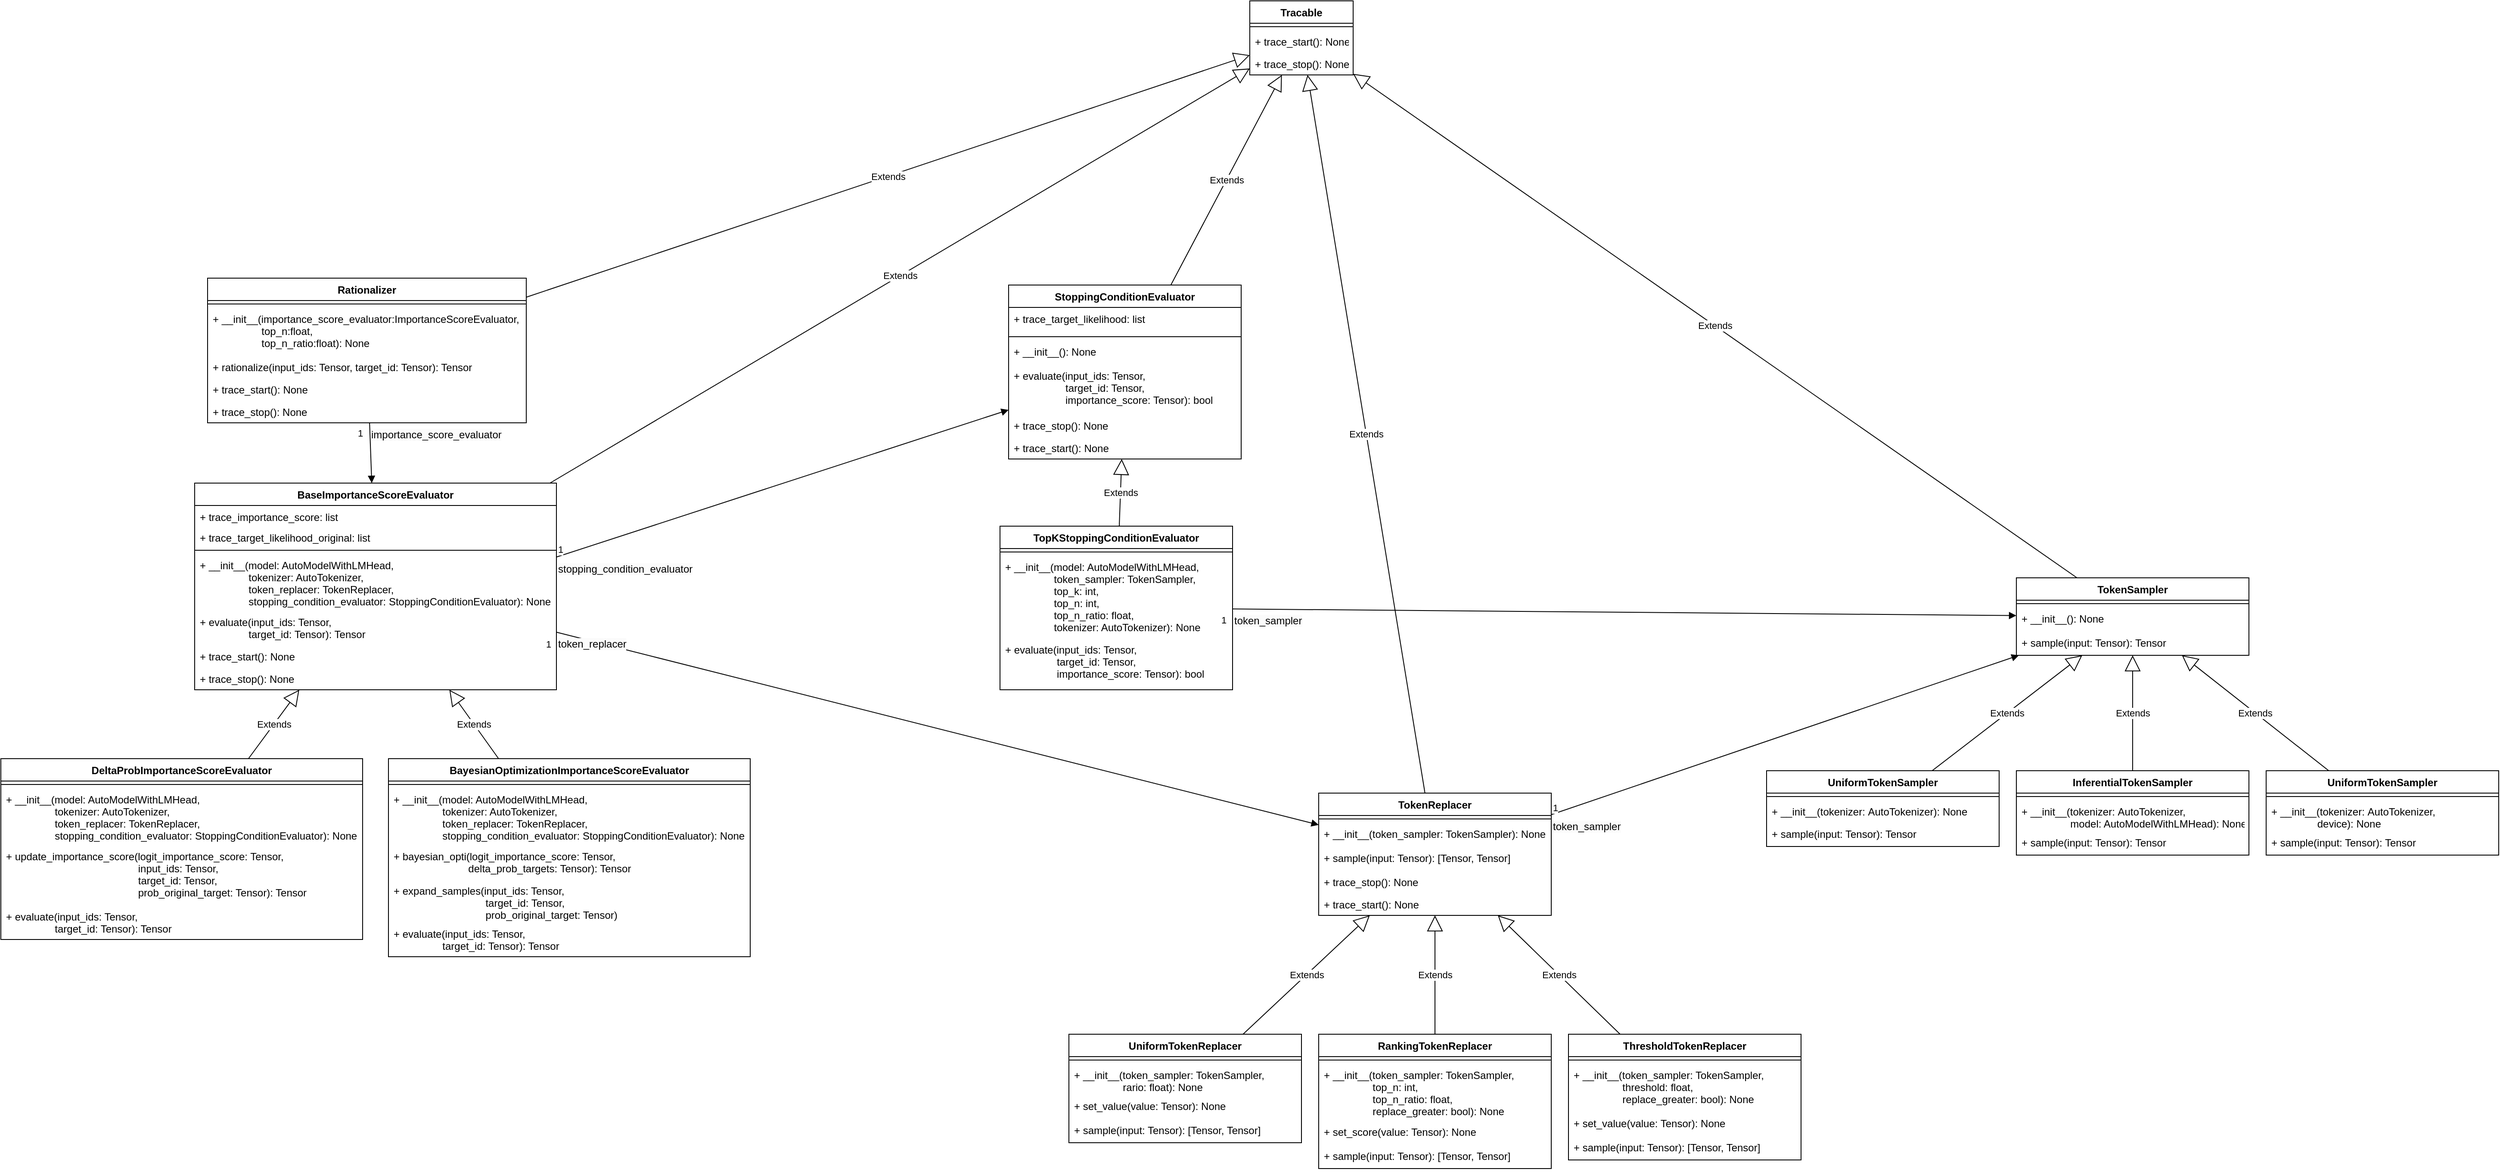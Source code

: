 <mxfile>
    <diagram id="dPkng0ErH9MuvcGicDqQ" name="Page-1">
        <mxGraphModel dx="4055" dy="1575" grid="1" gridSize="10" guides="1" tooltips="1" connect="1" arrows="1" fold="1" page="1" pageScale="1" pageWidth="850" pageHeight="1100" math="0" shadow="0">
            <root>
                <mxCell id="0"/>
                <mxCell id="1" value="Border" parent="0"/>
                <mxCell id="108" value="UniformTokenSampler" style="swimlane;fontStyle=1;align=center;verticalAlign=top;childLayout=stackLayout;horizontal=1;startSize=26;horizontalStack=0;resizeParent=1;resizeParentMax=0;resizeLast=0;collapsible=1;marginBottom=0;" parent="1" vertex="1">
                    <mxGeometry x="2850" y="954" width="270" height="98" as="geometry"/>
                </mxCell>
                <mxCell id="109" value="" style="line;strokeWidth=1;fillColor=none;align=left;verticalAlign=middle;spacingTop=-1;spacingLeft=3;spacingRight=3;rotatable=0;labelPosition=right;points=[];portConstraint=eastwest;strokeColor=inherit;" parent="108" vertex="1">
                    <mxGeometry y="26" width="270" height="8" as="geometry"/>
                </mxCell>
                <mxCell id="110" value="+ __init__(tokenizer: AutoTokenizer, &#10;                device): None" style="text;strokeColor=none;fillColor=none;align=left;verticalAlign=top;spacingLeft=4;spacingRight=4;overflow=hidden;rotatable=0;points=[[0,0.5],[1,0.5]];portConstraint=eastwest;" parent="108" vertex="1">
                    <mxGeometry y="34" width="270" height="36" as="geometry"/>
                </mxCell>
                <mxCell id="111" value="+ sample(input: Tensor): Tensor" style="text;strokeColor=none;fillColor=none;align=left;verticalAlign=top;spacingLeft=4;spacingRight=4;overflow=hidden;rotatable=0;points=[[0,0.5],[1,0.5]];portConstraint=eastwest;" parent="108" vertex="1">
                    <mxGeometry y="70" width="270" height="28" as="geometry"/>
                </mxCell>
                <mxCell id="112" value="Extends" style="endArrow=block;endSize=16;endFill=0;html=1;" parent="1" source="108" target="61" edge="1">
                    <mxGeometry width="160" relative="1" as="geometry">
                        <mxPoint x="2674.118" y="964" as="sourcePoint"/>
                        <mxPoint x="2583.361" y="820" as="targetPoint"/>
                    </mxGeometry>
                </mxCell>
                <mxCell id="122" value="DeltaProbImportanceScoreEvaluator" style="swimlane;fontStyle=1;align=center;verticalAlign=top;childLayout=stackLayout;horizontal=1;startSize=26;horizontalStack=0;resizeParent=1;resizeParentMax=0;resizeLast=0;collapsible=1;marginBottom=0;" vertex="1" parent="1">
                    <mxGeometry x="220" y="940" width="420" height="210" as="geometry">
                        <mxRectangle x="465" y="370" width="190" height="30" as="alternateBounds"/>
                    </mxGeometry>
                </mxCell>
                <mxCell id="125" value="" style="line;strokeWidth=1;fillColor=none;align=left;verticalAlign=middle;spacingTop=-1;spacingLeft=3;spacingRight=3;rotatable=0;labelPosition=right;points=[];portConstraint=eastwest;strokeColor=inherit;" vertex="1" parent="122">
                    <mxGeometry y="26" width="420" height="8" as="geometry"/>
                </mxCell>
                <mxCell id="126" value="+ __init__(model: AutoModelWithLMHead, &#10;                 tokenizer: AutoTokenizer, &#10;                 token_replacer: TokenReplacer, &#10;                 stopping_condition_evaluator: StoppingConditionEvaluator): None" style="text;strokeColor=none;fillColor=none;align=left;verticalAlign=top;spacingLeft=4;spacingRight=4;overflow=hidden;rotatable=0;points=[[0,0.5],[1,0.5]];portConstraint=eastwest;" vertex="1" parent="122">
                    <mxGeometry y="34" width="420" height="66" as="geometry"/>
                </mxCell>
                <mxCell id="127" value="+ update_importance_score(logit_importance_score: Tensor, &#10;                                              input_ids: Tensor, &#10;                                              target_id: Tensor, &#10;                                              prob_original_target: Tensor): Tensor" style="text;strokeColor=none;fillColor=none;align=left;verticalAlign=top;spacingLeft=4;spacingRight=4;overflow=hidden;rotatable=0;points=[[0,0.5],[1,0.5]];portConstraint=eastwest;" vertex="1" parent="122">
                    <mxGeometry y="100" width="420" height="70" as="geometry"/>
                </mxCell>
                <mxCell id="128" value="+ evaluate(input_ids: Tensor, &#10;                  target_id: Tensor): Tensor" style="text;strokeColor=none;fillColor=none;align=left;verticalAlign=top;spacingLeft=4;spacingRight=4;overflow=hidden;rotatable=0;points=[[0,0.5],[1,0.5]];portConstraint=eastwest;" vertex="1" parent="122">
                    <mxGeometry y="170" width="420" height="40" as="geometry"/>
                </mxCell>
                <mxCell id="131" value="BayesianOptimizationImportanceScoreEvaluator" style="swimlane;fontStyle=1;align=center;verticalAlign=top;childLayout=stackLayout;horizontal=1;startSize=26;horizontalStack=0;resizeParent=1;resizeParentMax=0;resizeLast=0;collapsible=1;marginBottom=0;" vertex="1" parent="1">
                    <mxGeometry x="670" y="940" width="420" height="230" as="geometry">
                        <mxRectangle x="465" y="370" width="190" height="30" as="alternateBounds"/>
                    </mxGeometry>
                </mxCell>
                <mxCell id="132" value="" style="line;strokeWidth=1;fillColor=none;align=left;verticalAlign=middle;spacingTop=-1;spacingLeft=3;spacingRight=3;rotatable=0;labelPosition=right;points=[];portConstraint=eastwest;strokeColor=inherit;" vertex="1" parent="131">
                    <mxGeometry y="26" width="420" height="8" as="geometry"/>
                </mxCell>
                <mxCell id="133" value="+ __init__(model: AutoModelWithLMHead, &#10;                 tokenizer: AutoTokenizer, &#10;                 token_replacer: TokenReplacer, &#10;                 stopping_condition_evaluator: StoppingConditionEvaluator): None" style="text;strokeColor=none;fillColor=none;align=left;verticalAlign=top;spacingLeft=4;spacingRight=4;overflow=hidden;rotatable=0;points=[[0,0.5],[1,0.5]];portConstraint=eastwest;" vertex="1" parent="131">
                    <mxGeometry y="34" width="420" height="66" as="geometry"/>
                </mxCell>
                <mxCell id="136" value="+ bayesian_opti(logit_importance_score: Tensor,&#10;                          delta_prob_targets: Tensor): Tensor" style="text;strokeColor=none;fillColor=none;align=left;verticalAlign=top;spacingLeft=4;spacingRight=4;overflow=hidden;rotatable=0;points=[[0,0.5],[1,0.5]];portConstraint=eastwest;" vertex="1" parent="131">
                    <mxGeometry y="100" width="420" height="40" as="geometry"/>
                </mxCell>
                <mxCell id="134" value="+ expand_samples(input_ids: Tensor,&#10;                                target_id: Tensor,&#10;                                prob_original_target: Tensor)" style="text;strokeColor=none;fillColor=none;align=left;verticalAlign=top;spacingLeft=4;spacingRight=4;overflow=hidden;rotatable=0;points=[[0,0.5],[1,0.5]];portConstraint=eastwest;" vertex="1" parent="131">
                    <mxGeometry y="140" width="420" height="50" as="geometry"/>
                </mxCell>
                <mxCell id="135" value="+ evaluate(input_ids: Tensor, &#10;                  target_id: Tensor): Tensor" style="text;strokeColor=none;fillColor=none;align=left;verticalAlign=top;spacingLeft=4;spacingRight=4;overflow=hidden;rotatable=0;points=[[0,0.5],[1,0.5]];portConstraint=eastwest;" vertex="1" parent="131">
                    <mxGeometry y="190" width="420" height="40" as="geometry"/>
                </mxCell>
                <mxCell id="137" value="Extends" style="endArrow=block;endSize=16;endFill=0;html=1;" edge="1" parent="1" source="122" target="24">
                    <mxGeometry width="160" relative="1" as="geometry">
                        <mxPoint x="1445.0" y="650" as="sourcePoint"/>
                        <mxPoint x="1445.0" y="568" as="targetPoint"/>
                    </mxGeometry>
                </mxCell>
                <mxCell id="138" value="Extends" style="endArrow=block;endSize=16;endFill=0;html=1;" edge="1" parent="1" source="131" target="24">
                    <mxGeometry width="160" relative="1" as="geometry">
                        <mxPoint x="1670.0" y="712.778" as="sourcePoint"/>
                        <mxPoint x="875.0" y="742.222" as="targetPoint"/>
                    </mxGeometry>
                </mxCell>
                <mxCell id="2" value="Classes" parent="0"/>
                <mxCell id="12" value="Rationalizer" style="swimlane;fontStyle=1;align=center;verticalAlign=top;childLayout=stackLayout;horizontal=1;startSize=26;horizontalStack=0;resizeParent=1;resizeParentMax=0;resizeLast=0;collapsible=1;marginBottom=0;" parent="2" vertex="1">
                    <mxGeometry x="460" y="382" width="370" height="168" as="geometry"/>
                </mxCell>
                <mxCell id="14" value="" style="line;strokeWidth=1;fillColor=none;align=left;verticalAlign=middle;spacingTop=-1;spacingLeft=3;spacingRight=3;rotatable=0;labelPosition=right;points=[];portConstraint=eastwest;strokeColor=inherit;" parent="12" vertex="1">
                    <mxGeometry y="26" width="370" height="8" as="geometry"/>
                </mxCell>
                <mxCell id="15" value="+ __init__(importance_score_evaluator:ImportanceScoreEvaluator, &#10;                 top_n:float, &#10;                 top_n_ratio:float): None" style="text;strokeColor=none;fillColor=none;align=left;verticalAlign=top;spacingLeft=4;spacingRight=4;overflow=hidden;rotatable=0;points=[[0,0.5],[1,0.5]];portConstraint=eastwest;" parent="12" vertex="1">
                    <mxGeometry y="34" width="370" height="56" as="geometry"/>
                </mxCell>
                <mxCell id="16" value="+ rationalize(input_ids: Tensor, target_id: Tensor): Tensor" style="text;strokeColor=none;fillColor=none;align=left;verticalAlign=top;spacingLeft=4;spacingRight=4;overflow=hidden;rotatable=0;points=[[0,0.5],[1,0.5]];portConstraint=eastwest;" parent="12" vertex="1">
                    <mxGeometry y="90" width="370" height="26" as="geometry"/>
                </mxCell>
                <mxCell id="45" value="+ trace_start(): None" style="text;strokeColor=none;fillColor=none;align=left;verticalAlign=top;spacingLeft=4;spacingRight=4;overflow=hidden;rotatable=0;points=[[0,0.5],[1,0.5]];portConstraint=eastwest;" parent="12" vertex="1">
                    <mxGeometry y="116" width="370" height="26" as="geometry"/>
                </mxCell>
                <mxCell id="46" value="+ trace_stop(): None" style="text;strokeColor=none;fillColor=none;align=left;verticalAlign=top;spacingLeft=4;spacingRight=4;overflow=hidden;rotatable=0;points=[[0,0.5],[1,0.5]];portConstraint=eastwest;" parent="12" vertex="1">
                    <mxGeometry y="142" width="370" height="26" as="geometry"/>
                </mxCell>
                <mxCell id="17" value="Tracable" style="swimlane;fontStyle=1;align=center;verticalAlign=top;childLayout=stackLayout;horizontal=1;startSize=26;horizontalStack=0;resizeParent=1;resizeParentMax=0;resizeLast=0;collapsible=1;marginBottom=0;" parent="2" vertex="1">
                    <mxGeometry x="1670" y="60" width="120" height="86" as="geometry"/>
                </mxCell>
                <mxCell id="19" value="" style="line;strokeWidth=1;fillColor=none;align=left;verticalAlign=middle;spacingTop=-1;spacingLeft=3;spacingRight=3;rotatable=0;labelPosition=right;points=[];portConstraint=eastwest;strokeColor=inherit;" parent="17" vertex="1">
                    <mxGeometry y="26" width="120" height="8" as="geometry"/>
                </mxCell>
                <mxCell id="20" value="+ trace_start(): None" style="text;strokeColor=none;fillColor=none;align=left;verticalAlign=top;spacingLeft=4;spacingRight=4;overflow=hidden;rotatable=0;points=[[0,0.5],[1,0.5]];portConstraint=eastwest;" parent="17" vertex="1">
                    <mxGeometry y="34" width="120" height="26" as="geometry"/>
                </mxCell>
                <mxCell id="21" value="+ trace_stop(): None" style="text;strokeColor=none;fillColor=none;align=left;verticalAlign=top;spacingLeft=4;spacingRight=4;overflow=hidden;rotatable=0;points=[[0,0.5],[1,0.5]];portConstraint=eastwest;" parent="17" vertex="1">
                    <mxGeometry y="60" width="120" height="26" as="geometry"/>
                </mxCell>
                <mxCell id="22" value="Extends" style="endArrow=block;endSize=16;endFill=0;html=1;" parent="2" source="12" target="17" edge="1">
                    <mxGeometry width="160" relative="1" as="geometry">
                        <mxPoint x="385" y="410" as="sourcePoint"/>
                        <mxPoint x="740" y="410" as="targetPoint"/>
                    </mxGeometry>
                </mxCell>
                <mxCell id="24" value="BaseImportanceScoreEvaluator" style="swimlane;fontStyle=1;align=center;verticalAlign=top;childLayout=stackLayout;horizontal=1;startSize=26;horizontalStack=0;resizeParent=1;resizeParentMax=0;resizeLast=0;collapsible=1;marginBottom=0;" parent="2" vertex="1">
                    <mxGeometry x="445" y="620" width="420" height="240" as="geometry">
                        <mxRectangle x="465" y="370" width="190" height="30" as="alternateBounds"/>
                    </mxGeometry>
                </mxCell>
                <mxCell id="29" value="+ trace_importance_score: list" style="text;strokeColor=none;fillColor=none;align=left;verticalAlign=top;spacingLeft=4;spacingRight=4;overflow=hidden;rotatable=0;points=[[0,0.5],[1,0.5]];portConstraint=eastwest;" parent="24" vertex="1">
                    <mxGeometry y="26" width="420" height="24" as="geometry"/>
                </mxCell>
                <mxCell id="30" value="+ trace_target_likelihood_original: list" style="text;strokeColor=none;fillColor=none;align=left;verticalAlign=top;spacingLeft=4;spacingRight=4;overflow=hidden;rotatable=0;points=[[0,0.5],[1,0.5]];portConstraint=eastwest;" parent="24" vertex="1">
                    <mxGeometry y="50" width="420" height="24" as="geometry"/>
                </mxCell>
                <mxCell id="25" value="" style="line;strokeWidth=1;fillColor=none;align=left;verticalAlign=middle;spacingTop=-1;spacingLeft=3;spacingRight=3;rotatable=0;labelPosition=right;points=[];portConstraint=eastwest;strokeColor=inherit;" parent="24" vertex="1">
                    <mxGeometry y="74" width="420" height="8" as="geometry"/>
                </mxCell>
                <mxCell id="26" value="+ __init__(model: AutoModelWithLMHead, &#10;                 tokenizer: AutoTokenizer, &#10;                 token_replacer: TokenReplacer, &#10;                 stopping_condition_evaluator: StoppingConditionEvaluator): None" style="text;strokeColor=none;fillColor=none;align=left;verticalAlign=top;spacingLeft=4;spacingRight=4;overflow=hidden;rotatable=0;points=[[0,0.5],[1,0.5]];portConstraint=eastwest;" parent="24" vertex="1">
                    <mxGeometry y="82" width="420" height="66" as="geometry"/>
                </mxCell>
                <mxCell id="28" value="+ evaluate(input_ids: Tensor, &#10;                  target_id: Tensor): Tensor" style="text;strokeColor=none;fillColor=none;align=left;verticalAlign=top;spacingLeft=4;spacingRight=4;overflow=hidden;rotatable=0;points=[[0,0.5],[1,0.5]];portConstraint=eastwest;" parent="24" vertex="1">
                    <mxGeometry y="148" width="420" height="40" as="geometry"/>
                </mxCell>
                <mxCell id="47" value="+ trace_start(): None" style="text;strokeColor=none;fillColor=none;align=left;verticalAlign=top;spacingLeft=4;spacingRight=4;overflow=hidden;rotatable=0;points=[[0,0.5],[1,0.5]];portConstraint=eastwest;" parent="24" vertex="1">
                    <mxGeometry y="188" width="420" height="26" as="geometry"/>
                </mxCell>
                <mxCell id="48" value="+ trace_stop(): None" style="text;strokeColor=none;fillColor=none;align=left;verticalAlign=top;spacingLeft=4;spacingRight=4;overflow=hidden;rotatable=0;points=[[0,0.5],[1,0.5]];portConstraint=eastwest;" parent="24" vertex="1">
                    <mxGeometry y="214" width="420" height="26" as="geometry"/>
                </mxCell>
                <mxCell id="31" value="Extends" style="endArrow=block;endSize=16;endFill=0;html=1;" parent="2" source="24" target="17" edge="1">
                    <mxGeometry width="160" relative="1" as="geometry">
                        <mxPoint x="478" y="480" as="sourcePoint"/>
                        <mxPoint x="572" y="386" as="targetPoint"/>
                    </mxGeometry>
                </mxCell>
                <mxCell id="32" value="TokenReplacer" style="swimlane;fontStyle=1;align=center;verticalAlign=top;childLayout=stackLayout;horizontal=1;startSize=26;horizontalStack=0;resizeParent=1;resizeParentMax=0;resizeLast=0;collapsible=1;marginBottom=0;" parent="2" vertex="1">
                    <mxGeometry x="1750" y="980" width="270" height="142" as="geometry"/>
                </mxCell>
                <mxCell id="35" value="" style="line;strokeWidth=1;fillColor=none;align=left;verticalAlign=middle;spacingTop=-1;spacingLeft=3;spacingRight=3;rotatable=0;labelPosition=right;points=[];portConstraint=eastwest;strokeColor=inherit;" parent="32" vertex="1">
                    <mxGeometry y="26" width="270" height="8" as="geometry"/>
                </mxCell>
                <mxCell id="36" value="+ __init__(token_sampler: TokenSampler): None" style="text;strokeColor=none;fillColor=none;align=left;verticalAlign=top;spacingLeft=4;spacingRight=4;overflow=hidden;rotatable=0;points=[[0,0.5],[1,0.5]];portConstraint=eastwest;" parent="32" vertex="1">
                    <mxGeometry y="34" width="270" height="28" as="geometry"/>
                </mxCell>
                <mxCell id="37" value="+ sample(input: Tensor): [Tensor, Tensor]" style="text;strokeColor=none;fillColor=none;align=left;verticalAlign=top;spacingLeft=4;spacingRight=4;overflow=hidden;rotatable=0;points=[[0,0.5],[1,0.5]];portConstraint=eastwest;" parent="32" vertex="1">
                    <mxGeometry y="62" width="270" height="28" as="geometry"/>
                </mxCell>
                <mxCell id="50" value="+ trace_stop(): None" style="text;strokeColor=none;fillColor=none;align=left;verticalAlign=top;spacingLeft=4;spacingRight=4;overflow=hidden;rotatable=0;points=[[0,0.5],[1,0.5]];portConstraint=eastwest;" parent="32" vertex="1">
                    <mxGeometry y="90" width="270" height="26" as="geometry"/>
                </mxCell>
                <mxCell id="49" value="+ trace_start(): None" style="text;strokeColor=none;fillColor=none;align=left;verticalAlign=top;spacingLeft=4;spacingRight=4;overflow=hidden;rotatable=0;points=[[0,0.5],[1,0.5]];portConstraint=eastwest;" parent="32" vertex="1">
                    <mxGeometry y="116" width="270" height="26" as="geometry"/>
                </mxCell>
                <mxCell id="39" value="RankingTokenReplacer" style="swimlane;fontStyle=1;align=center;verticalAlign=top;childLayout=stackLayout;horizontal=1;startSize=26;horizontalStack=0;resizeParent=1;resizeParentMax=0;resizeLast=0;collapsible=1;marginBottom=0;" parent="2" vertex="1">
                    <mxGeometry x="1750" y="1260" width="270" height="156" as="geometry"/>
                </mxCell>
                <mxCell id="40" value="" style="line;strokeWidth=1;fillColor=none;align=left;verticalAlign=middle;spacingTop=-1;spacingLeft=3;spacingRight=3;rotatable=0;labelPosition=right;points=[];portConstraint=eastwest;strokeColor=inherit;" parent="39" vertex="1">
                    <mxGeometry y="26" width="270" height="8" as="geometry"/>
                </mxCell>
                <mxCell id="41" value="+ __init__(token_sampler: TokenSampler, &#10;                 top_n: int, &#10;                 top_n_ratio: float, &#10;                 replace_greater: bool): None" style="text;strokeColor=none;fillColor=none;align=left;verticalAlign=top;spacingLeft=4;spacingRight=4;overflow=hidden;rotatable=0;points=[[0,0.5],[1,0.5]];portConstraint=eastwest;" parent="39" vertex="1">
                    <mxGeometry y="34" width="270" height="66" as="geometry"/>
                </mxCell>
                <mxCell id="42" value="+ set_score(value: Tensor): None" style="text;strokeColor=none;fillColor=none;align=left;verticalAlign=top;spacingLeft=4;spacingRight=4;overflow=hidden;rotatable=0;points=[[0,0.5],[1,0.5]];portConstraint=eastwest;" parent="39" vertex="1">
                    <mxGeometry y="100" width="270" height="28" as="geometry"/>
                </mxCell>
                <mxCell id="44" value="+ sample(input: Tensor): [Tensor, Tensor]" style="text;strokeColor=none;fillColor=none;align=left;verticalAlign=top;spacingLeft=4;spacingRight=4;overflow=hidden;rotatable=0;points=[[0,0.5],[1,0.5]];portConstraint=eastwest;" parent="39" vertex="1">
                    <mxGeometry y="128" width="270" height="28" as="geometry"/>
                </mxCell>
                <mxCell id="51" value="ThresholdTokenReplacer" style="swimlane;fontStyle=1;align=center;verticalAlign=top;childLayout=stackLayout;horizontal=1;startSize=26;horizontalStack=0;resizeParent=1;resizeParentMax=0;resizeLast=0;collapsible=1;marginBottom=0;" parent="2" vertex="1">
                    <mxGeometry x="2040" y="1260" width="270" height="146" as="geometry"/>
                </mxCell>
                <mxCell id="52" value="" style="line;strokeWidth=1;fillColor=none;align=left;verticalAlign=middle;spacingTop=-1;spacingLeft=3;spacingRight=3;rotatable=0;labelPosition=right;points=[];portConstraint=eastwest;strokeColor=inherit;" parent="51" vertex="1">
                    <mxGeometry y="26" width="270" height="8" as="geometry"/>
                </mxCell>
                <mxCell id="53" value="+ __init__(token_sampler: TokenSampler, &#10;                 threshold: float, &#10;                 replace_greater: bool): None" style="text;strokeColor=none;fillColor=none;align=left;verticalAlign=top;spacingLeft=4;spacingRight=4;overflow=hidden;rotatable=0;points=[[0,0.5],[1,0.5]];portConstraint=eastwest;" parent="51" vertex="1">
                    <mxGeometry y="34" width="270" height="56" as="geometry"/>
                </mxCell>
                <mxCell id="54" value="+ set_value(value: Tensor): None" style="text;strokeColor=none;fillColor=none;align=left;verticalAlign=top;spacingLeft=4;spacingRight=4;overflow=hidden;rotatable=0;points=[[0,0.5],[1,0.5]];portConstraint=eastwest;" parent="51" vertex="1">
                    <mxGeometry y="90" width="270" height="28" as="geometry"/>
                </mxCell>
                <mxCell id="55" value="+ sample(input: Tensor): [Tensor, Tensor]" style="text;strokeColor=none;fillColor=none;align=left;verticalAlign=top;spacingLeft=4;spacingRight=4;overflow=hidden;rotatable=0;points=[[0,0.5],[1,0.5]];portConstraint=eastwest;" parent="51" vertex="1">
                    <mxGeometry y="118" width="270" height="28" as="geometry"/>
                </mxCell>
                <mxCell id="56" value="UniformTokenReplacer" style="swimlane;fontStyle=1;align=center;verticalAlign=top;childLayout=stackLayout;horizontal=1;startSize=26;horizontalStack=0;resizeParent=1;resizeParentMax=0;resizeLast=0;collapsible=1;marginBottom=0;" parent="2" vertex="1">
                    <mxGeometry x="1460" y="1260" width="270" height="126" as="geometry"/>
                </mxCell>
                <mxCell id="57" value="" style="line;strokeWidth=1;fillColor=none;align=left;verticalAlign=middle;spacingTop=-1;spacingLeft=3;spacingRight=3;rotatable=0;labelPosition=right;points=[];portConstraint=eastwest;strokeColor=inherit;" parent="56" vertex="1">
                    <mxGeometry y="26" width="270" height="8" as="geometry"/>
                </mxCell>
                <mxCell id="58" value="+ __init__(token_sampler: TokenSampler, &#10;                 rario: float): None" style="text;strokeColor=none;fillColor=none;align=left;verticalAlign=top;spacingLeft=4;spacingRight=4;overflow=hidden;rotatable=0;points=[[0,0.5],[1,0.5]];portConstraint=eastwest;" parent="56" vertex="1">
                    <mxGeometry y="34" width="270" height="36" as="geometry"/>
                </mxCell>
                <mxCell id="59" value="+ set_value(value: Tensor): None" style="text;strokeColor=none;fillColor=none;align=left;verticalAlign=top;spacingLeft=4;spacingRight=4;overflow=hidden;rotatable=0;points=[[0,0.5],[1,0.5]];portConstraint=eastwest;" parent="56" vertex="1">
                    <mxGeometry y="70" width="270" height="28" as="geometry"/>
                </mxCell>
                <mxCell id="60" value="+ sample(input: Tensor): [Tensor, Tensor]" style="text;strokeColor=none;fillColor=none;align=left;verticalAlign=top;spacingLeft=4;spacingRight=4;overflow=hidden;rotatable=0;points=[[0,0.5],[1,0.5]];portConstraint=eastwest;" parent="56" vertex="1">
                    <mxGeometry y="98" width="270" height="28" as="geometry"/>
                </mxCell>
                <mxCell id="61" value="TokenSampler" style="swimlane;fontStyle=1;align=center;verticalAlign=top;childLayout=stackLayout;horizontal=1;startSize=26;horizontalStack=0;resizeParent=1;resizeParentMax=0;resizeLast=0;collapsible=1;marginBottom=0;" parent="2" vertex="1">
                    <mxGeometry x="2560" y="730" width="270" height="90" as="geometry"/>
                </mxCell>
                <mxCell id="62" value="" style="line;strokeWidth=1;fillColor=none;align=left;verticalAlign=middle;spacingTop=-1;spacingLeft=3;spacingRight=3;rotatable=0;labelPosition=right;points=[];portConstraint=eastwest;strokeColor=inherit;" parent="61" vertex="1">
                    <mxGeometry y="26" width="270" height="8" as="geometry"/>
                </mxCell>
                <mxCell id="63" value="+ __init__(): None" style="text;strokeColor=none;fillColor=none;align=left;verticalAlign=top;spacingLeft=4;spacingRight=4;overflow=hidden;rotatable=0;points=[[0,0.5],[1,0.5]];portConstraint=eastwest;" parent="61" vertex="1">
                    <mxGeometry y="34" width="270" height="28" as="geometry"/>
                </mxCell>
                <mxCell id="64" value="+ sample(input: Tensor): Tensor" style="text;strokeColor=none;fillColor=none;align=left;verticalAlign=top;spacingLeft=4;spacingRight=4;overflow=hidden;rotatable=0;points=[[0,0.5],[1,0.5]];portConstraint=eastwest;" parent="61" vertex="1">
                    <mxGeometry y="62" width="270" height="28" as="geometry"/>
                </mxCell>
                <mxCell id="67" value="InferentialTokenSampler" style="swimlane;fontStyle=1;align=center;verticalAlign=top;childLayout=stackLayout;horizontal=1;startSize=26;horizontalStack=0;resizeParent=1;resizeParentMax=0;resizeLast=0;collapsible=1;marginBottom=0;" parent="2" vertex="1">
                    <mxGeometry x="2560" y="954" width="270" height="98" as="geometry"/>
                </mxCell>
                <mxCell id="68" value="" style="line;strokeWidth=1;fillColor=none;align=left;verticalAlign=middle;spacingTop=-1;spacingLeft=3;spacingRight=3;rotatable=0;labelPosition=right;points=[];portConstraint=eastwest;strokeColor=inherit;" parent="67" vertex="1">
                    <mxGeometry y="26" width="270" height="8" as="geometry"/>
                </mxCell>
                <mxCell id="69" value="+ __init__(tokenizer: AutoTokenizer, &#10;                 model: AutoModelWithLMHead): None" style="text;strokeColor=none;fillColor=none;align=left;verticalAlign=top;spacingLeft=4;spacingRight=4;overflow=hidden;rotatable=0;points=[[0,0.5],[1,0.5]];portConstraint=eastwest;" parent="67" vertex="1">
                    <mxGeometry y="34" width="270" height="36" as="geometry"/>
                </mxCell>
                <mxCell id="70" value="+ sample(input: Tensor): Tensor" style="text;strokeColor=none;fillColor=none;align=left;verticalAlign=top;spacingLeft=4;spacingRight=4;overflow=hidden;rotatable=0;points=[[0,0.5],[1,0.5]];portConstraint=eastwest;" parent="67" vertex="1">
                    <mxGeometry y="70" width="270" height="28" as="geometry"/>
                </mxCell>
                <mxCell id="71" value="UniformTokenSampler" style="swimlane;fontStyle=1;align=center;verticalAlign=top;childLayout=stackLayout;horizontal=1;startSize=26;horizontalStack=0;resizeParent=1;resizeParentMax=0;resizeLast=0;collapsible=1;marginBottom=0;" parent="2" vertex="1">
                    <mxGeometry x="2270" y="954" width="270" height="88" as="geometry"/>
                </mxCell>
                <mxCell id="72" value="" style="line;strokeWidth=1;fillColor=none;align=left;verticalAlign=middle;spacingTop=-1;spacingLeft=3;spacingRight=3;rotatable=0;labelPosition=right;points=[];portConstraint=eastwest;strokeColor=inherit;" parent="71" vertex="1">
                    <mxGeometry y="26" width="270" height="8" as="geometry"/>
                </mxCell>
                <mxCell id="73" value="+ __init__(tokenizer: AutoTokenizer): None" style="text;strokeColor=none;fillColor=none;align=left;verticalAlign=top;spacingLeft=4;spacingRight=4;overflow=hidden;rotatable=0;points=[[0,0.5],[1,0.5]];portConstraint=eastwest;" parent="71" vertex="1">
                    <mxGeometry y="34" width="270" height="26" as="geometry"/>
                </mxCell>
                <mxCell id="74" value="+ sample(input: Tensor): Tensor" style="text;strokeColor=none;fillColor=none;align=left;verticalAlign=top;spacingLeft=4;spacingRight=4;overflow=hidden;rotatable=0;points=[[0,0.5],[1,0.5]];portConstraint=eastwest;" parent="71" vertex="1">
                    <mxGeometry y="60" width="270" height="28" as="geometry"/>
                </mxCell>
                <mxCell id="75" value="StoppingConditionEvaluator" style="swimlane;fontStyle=1;align=center;verticalAlign=top;childLayout=stackLayout;horizontal=1;startSize=26;horizontalStack=0;resizeParent=1;resizeParentMax=0;resizeLast=0;collapsible=1;marginBottom=0;" parent="2" vertex="1">
                    <mxGeometry x="1390" y="390" width="270" height="202" as="geometry"/>
                </mxCell>
                <mxCell id="83" value="+ trace_target_likelihood: list" style="text;strokeColor=none;fillColor=none;align=left;verticalAlign=top;spacingLeft=4;spacingRight=4;overflow=hidden;rotatable=0;points=[[0,0.5],[1,0.5]];portConstraint=eastwest;" parent="75" vertex="1">
                    <mxGeometry y="26" width="270" height="30" as="geometry"/>
                </mxCell>
                <mxCell id="76" value="" style="line;strokeWidth=1;fillColor=none;align=left;verticalAlign=middle;spacingTop=-1;spacingLeft=3;spacingRight=3;rotatable=0;labelPosition=right;points=[];portConstraint=eastwest;strokeColor=inherit;" parent="75" vertex="1">
                    <mxGeometry y="56" width="270" height="8" as="geometry"/>
                </mxCell>
                <mxCell id="77" value="+ __init__(): None" style="text;strokeColor=none;fillColor=none;align=left;verticalAlign=top;spacingLeft=4;spacingRight=4;overflow=hidden;rotatable=0;points=[[0,0.5],[1,0.5]];portConstraint=eastwest;" parent="75" vertex="1">
                    <mxGeometry y="64" width="270" height="28" as="geometry"/>
                </mxCell>
                <mxCell id="78" value="+ evaluate(input_ids: Tensor, &#10;                  target_id: Tensor, &#10;                  importance_score: Tensor): bool" style="text;strokeColor=none;fillColor=none;align=left;verticalAlign=top;spacingLeft=4;spacingRight=4;overflow=hidden;rotatable=0;points=[[0,0.5],[1,0.5]];portConstraint=eastwest;" parent="75" vertex="1">
                    <mxGeometry y="92" width="270" height="58" as="geometry"/>
                </mxCell>
                <mxCell id="85" value="+ trace_stop(): None" style="text;strokeColor=none;fillColor=none;align=left;verticalAlign=top;spacingLeft=4;spacingRight=4;overflow=hidden;rotatable=0;points=[[0,0.5],[1,0.5]];portConstraint=eastwest;" parent="75" vertex="1">
                    <mxGeometry y="150" width="270" height="26" as="geometry"/>
                </mxCell>
                <mxCell id="86" value="+ trace_start(): None" style="text;strokeColor=none;fillColor=none;align=left;verticalAlign=top;spacingLeft=4;spacingRight=4;overflow=hidden;rotatable=0;points=[[0,0.5],[1,0.5]];portConstraint=eastwest;" parent="75" vertex="1">
                    <mxGeometry y="176" width="270" height="26" as="geometry"/>
                </mxCell>
                <mxCell id="79" value="TopKStoppingConditionEvaluator" style="swimlane;fontStyle=1;align=center;verticalAlign=top;childLayout=stackLayout;horizontal=1;startSize=26;horizontalStack=0;resizeParent=1;resizeParentMax=0;resizeLast=0;collapsible=1;marginBottom=0;" parent="2" vertex="1">
                    <mxGeometry x="1380" y="670" width="270" height="190" as="geometry"/>
                </mxCell>
                <mxCell id="80" value="" style="line;strokeWidth=1;fillColor=none;align=left;verticalAlign=middle;spacingTop=-1;spacingLeft=3;spacingRight=3;rotatable=0;labelPosition=right;points=[];portConstraint=eastwest;strokeColor=inherit;" parent="79" vertex="1">
                    <mxGeometry y="26" width="270" height="8" as="geometry"/>
                </mxCell>
                <mxCell id="81" value="+ __init__(model: AutoModelWithLMHead, &#10;                 token_sampler: TokenSampler, &#10;                 top_k: int, &#10;                 top_n: int, &#10;                 top_n_ratio: float, &#10;                 tokenizer: AutoTokenizer): None" style="text;strokeColor=none;fillColor=none;align=left;verticalAlign=top;spacingLeft=4;spacingRight=4;overflow=hidden;rotatable=0;points=[[0,0.5],[1,0.5]];portConstraint=eastwest;" parent="79" vertex="1">
                    <mxGeometry y="34" width="270" height="96" as="geometry"/>
                </mxCell>
                <mxCell id="82" value="+ evaluate(input_ids: Tensor, &#10;                  target_id: Tensor, &#10;                  importance_score: Tensor): bool" style="text;strokeColor=none;fillColor=none;align=left;verticalAlign=top;spacingLeft=4;spacingRight=4;overflow=hidden;rotatable=0;points=[[0,0.5],[1,0.5]];portConstraint=eastwest;" parent="79" vertex="1">
                    <mxGeometry y="130" width="270" height="60" as="geometry"/>
                </mxCell>
                <mxCell id="87" value="Extends" style="endArrow=block;endSize=16;endFill=0;html=1;" parent="2" source="79" target="75" edge="1">
                    <mxGeometry width="160" relative="1" as="geometry">
                        <mxPoint x="1600" y="710.314" as="sourcePoint"/>
                        <mxPoint x="1460" y="654.997" as="targetPoint"/>
                    </mxGeometry>
                </mxCell>
                <mxCell id="88" value="Extends" style="endArrow=block;endSize=16;endFill=0;html=1;" parent="2" source="71" target="61" edge="1">
                    <mxGeometry width="160" relative="1" as="geometry">
                        <mxPoint x="2195" y="394" as="sourcePoint"/>
                        <mxPoint x="2195" y="316" as="targetPoint"/>
                    </mxGeometry>
                </mxCell>
                <mxCell id="89" value="Extends" style="endArrow=block;endSize=16;endFill=0;html=1;" parent="2" source="67" target="61" edge="1">
                    <mxGeometry width="160" relative="1" as="geometry">
                        <mxPoint x="2652.194" y="844" as="sourcePoint"/>
                        <mxPoint x="2569.46" y="794" as="targetPoint"/>
                    </mxGeometry>
                </mxCell>
                <mxCell id="90" value="Extends" style="endArrow=block;endSize=16;endFill=0;html=1;" parent="2" source="56" target="32" edge="1">
                    <mxGeometry width="160" relative="1" as="geometry">
                        <mxPoint x="2682.222" y="1280" as="sourcePoint"/>
                        <mxPoint x="2710" y="1230" as="targetPoint"/>
                    </mxGeometry>
                </mxCell>
                <mxCell id="91" value="Extends" style="endArrow=block;endSize=16;endFill=0;html=1;" parent="2" source="51" target="32" edge="1">
                    <mxGeometry width="160" relative="1" as="geometry">
                        <mxPoint x="2140.819" y="1280" as="sourcePoint"/>
                        <mxPoint x="2009.871" y="1182" as="targetPoint"/>
                    </mxGeometry>
                </mxCell>
                <mxCell id="92" value="Extends" style="endArrow=block;endSize=16;endFill=0;html=1;" parent="2" source="39" target="32" edge="1">
                    <mxGeometry width="160" relative="1" as="geometry">
                        <mxPoint x="1915" y="1280" as="sourcePoint"/>
                        <mxPoint x="1915" y="1182" as="targetPoint"/>
                    </mxGeometry>
                </mxCell>
                <mxCell id="93" value="Extends" style="endArrow=block;endSize=16;endFill=0;html=1;" parent="2" source="32" target="17" edge="1">
                    <mxGeometry width="160" relative="1" as="geometry">
                        <mxPoint x="490" y="352.024" as="sourcePoint"/>
                        <mxPoint x="350" y="296.707" as="targetPoint"/>
                    </mxGeometry>
                </mxCell>
                <mxCell id="94" value="Extends" style="endArrow=block;endSize=16;endFill=0;html=1;" parent="2" source="61" target="17" edge="1">
                    <mxGeometry width="160" relative="1" as="geometry">
                        <mxPoint x="637.304" y="790" as="sourcePoint"/>
                        <mxPoint x="318.886" y="316" as="targetPoint"/>
                    </mxGeometry>
                </mxCell>
                <mxCell id="95" value="Extends" style="endArrow=block;endSize=16;endFill=0;html=1;" parent="2" source="75" target="17" edge="1">
                    <mxGeometry width="160" relative="1" as="geometry">
                        <mxPoint x="1422.409" y="890" as="sourcePoint"/>
                        <mxPoint x="350" y="305.691" as="targetPoint"/>
                    </mxGeometry>
                </mxCell>
                <mxCell id="96" value="&lt;span style=&quot;font-size: 12px; background-color: rgb(251, 251, 251);&quot;&gt;token_sampler&lt;/span&gt;" style="endArrow=block;endFill=1;html=1;align=left;verticalAlign=top;" parent="2" source="32" target="61" edge="1">
                    <mxGeometry x="-1" relative="1" as="geometry">
                        <mxPoint x="1910" y="1099" as="sourcePoint"/>
                        <mxPoint x="2120" y="969" as="targetPoint"/>
                    </mxGeometry>
                </mxCell>
                <mxCell id="97" value="1" style="edgeLabel;resizable=0;html=1;align=left;verticalAlign=bottom;" parent="96" connectable="0" vertex="1">
                    <mxGeometry x="-1" relative="1" as="geometry"/>
                </mxCell>
                <mxCell id="100" value="&lt;span style=&quot;font-size: 12px; background-color: rgb(251, 251, 251);&quot;&gt;importance_score_evaluator&lt;/span&gt;" style="endArrow=block;endFill=1;html=1;align=left;verticalAlign=top;" parent="2" source="12" target="24" edge="1">
                    <mxGeometry x="-1" relative="1" as="geometry">
                        <mxPoint x="730" y="220" as="sourcePoint"/>
                        <mxPoint x="890" y="220" as="targetPoint"/>
                    </mxGeometry>
                </mxCell>
                <mxCell id="101" value="1" style="edgeLabel;resizable=0;html=1;align=center;verticalAlign=middle;labelPosition=center;verticalLabelPosition=middle;" parent="100" connectable="0" vertex="1">
                    <mxGeometry x="-1" relative="1" as="geometry">
                        <mxPoint x="-11" y="12" as="offset"/>
                    </mxGeometry>
                </mxCell>
                <mxCell id="102" value="&lt;span style=&quot;font-size: 12px; background-color: rgb(251, 251, 251);&quot;&gt;stopping_condition_evaluator&lt;/span&gt;" style="endArrow=block;endFill=1;html=1;align=left;verticalAlign=top;elbow=vertical;exitX=1;exitY=0.059;exitDx=0;exitDy=0;exitPerimeter=0;" parent="2" source="26" target="75" edge="1">
                    <mxGeometry x="-1" relative="1" as="geometry">
                        <mxPoint x="1160" y="500" as="sourcePoint"/>
                        <mxPoint x="1050" y="540" as="targetPoint"/>
                    </mxGeometry>
                </mxCell>
                <mxCell id="103" value="1" style="edgeLabel;resizable=0;html=1;align=left;verticalAlign=bottom;" parent="102" connectable="0" vertex="1">
                    <mxGeometry x="-1" relative="1" as="geometry"/>
                </mxCell>
                <mxCell id="104" value="&lt;span style=&quot;font-size: 12px; background-color: rgb(251, 251, 251);&quot;&gt;token_replacer&lt;/span&gt;" style="endArrow=block;endFill=1;html=1;align=left;verticalAlign=top;elbow=vertical;" parent="2" source="24" target="32" edge="1">
                    <mxGeometry x="-1" relative="1" as="geometry">
                        <mxPoint x="910" y="470" as="sourcePoint"/>
                        <mxPoint x="1290" y="257.0" as="targetPoint"/>
                    </mxGeometry>
                </mxCell>
                <mxCell id="105" value="1" style="edgeLabel;resizable=0;html=1;align=left;verticalAlign=bottom;" parent="104" connectable="0" vertex="1">
                    <mxGeometry x="-1" relative="1" as="geometry">
                        <mxPoint x="-14" y="22" as="offset"/>
                    </mxGeometry>
                </mxCell>
                <mxCell id="106" value="&lt;span style=&quot;font-size: 12px; background-color: rgb(251, 251, 251);&quot;&gt;token_sampler&lt;br&gt;&lt;/span&gt;" style="endArrow=block;endFill=1;html=1;align=left;verticalAlign=top;elbow=vertical;" parent="2" source="79" target="61" edge="1">
                    <mxGeometry x="-1" relative="1" as="geometry">
                        <mxPoint x="1695.0" y="535" as="sourcePoint"/>
                        <mxPoint x="1581.62" y="815.194" as="targetPoint"/>
                    </mxGeometry>
                </mxCell>
                <mxCell id="107" value="1" style="edgeLabel;resizable=0;html=1;align=left;verticalAlign=bottom;" parent="106" connectable="0" vertex="1">
                    <mxGeometry x="-1" relative="1" as="geometry">
                        <mxPoint x="-15" y="21" as="offset"/>
                    </mxGeometry>
                </mxCell>
                <mxCell id="3" value="Notes" parent="0"/>
            </root>
        </mxGraphModel>
    </diagram>
</mxfile>